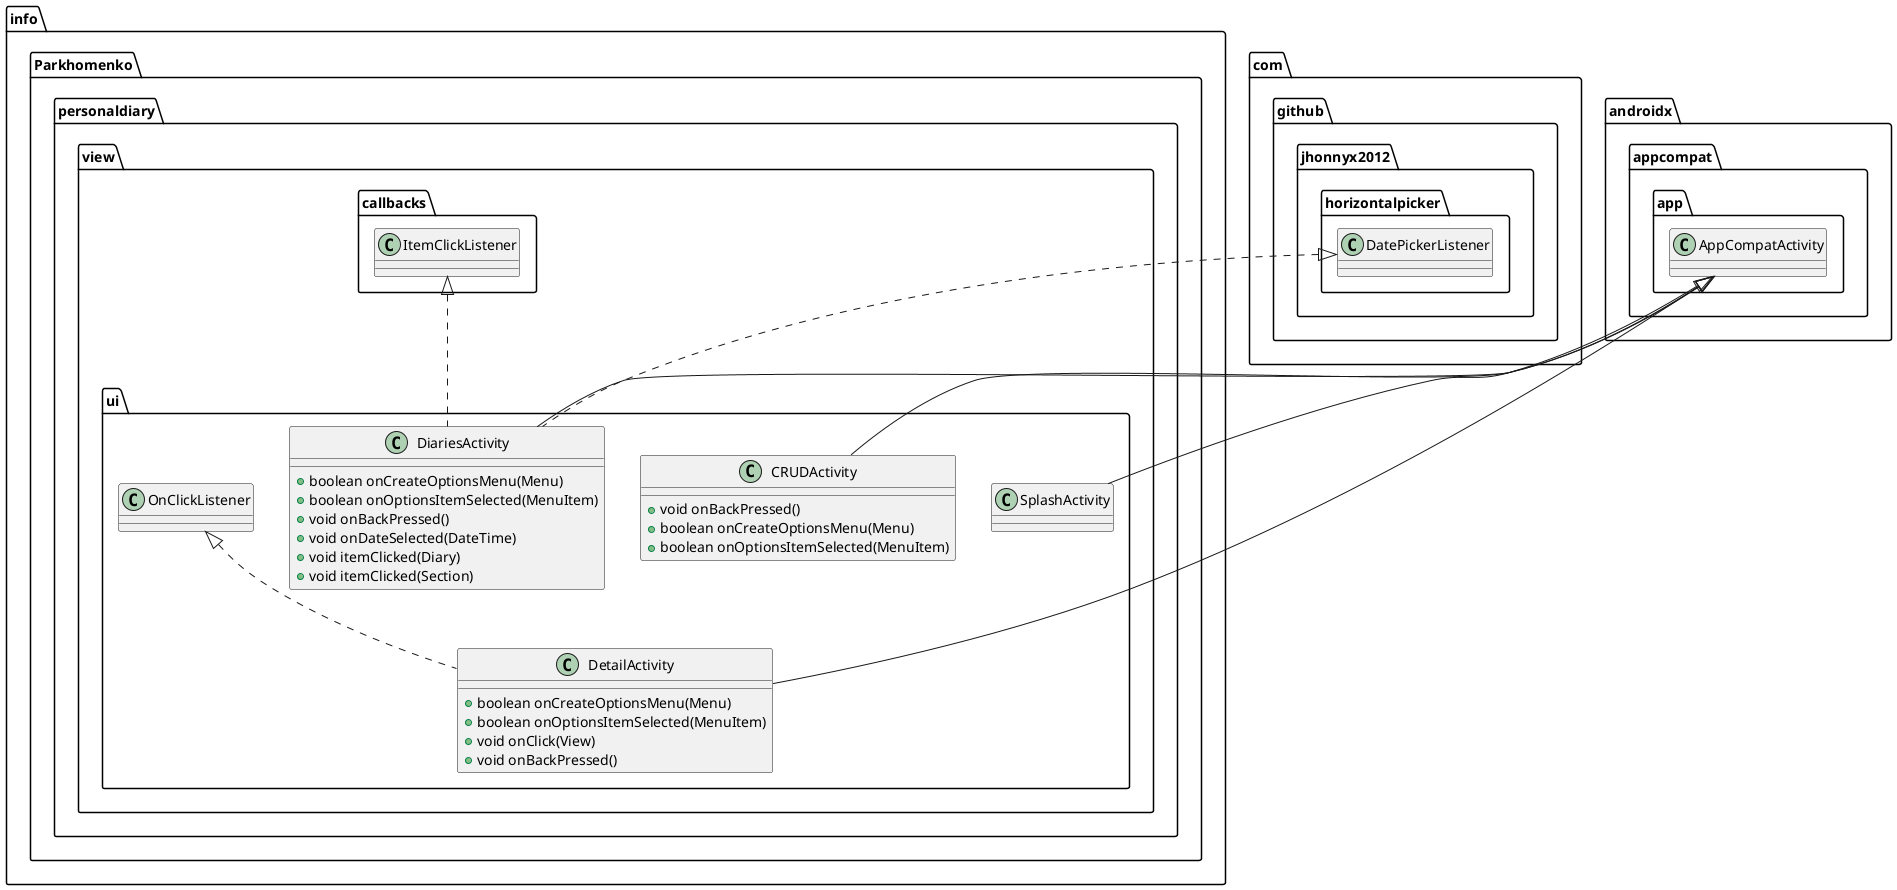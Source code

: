 @startuml
class info.Parkhomenko.personaldiary.view.ui.SplashActivity {
}
class info.Parkhomenko.personaldiary.view.ui.DetailActivity {
+ boolean onCreateOptionsMenu(Menu)
+ boolean onOptionsItemSelected(MenuItem)
+ void onClick(View)
+ void onBackPressed()
}
class info.Parkhomenko.personaldiary.view.ui.DiariesActivity {
+ boolean onCreateOptionsMenu(Menu)
+ boolean onOptionsItemSelected(MenuItem)
+ void onBackPressed()
+ void onDateSelected(DateTime)
+ void itemClicked(Diary)
+ void itemClicked(Section)
}
class info.Parkhomenko.personaldiary.view.ui.CRUDActivity {
+ void onBackPressed()
+ boolean onCreateOptionsMenu(Menu)
+ boolean onOptionsItemSelected(MenuItem)
}


androidx.appcompat.app.AppCompatActivity <|-- info.Parkhomenko.personaldiary.view.ui.SplashActivity
info.Parkhomenko.personaldiary.view.ui.OnClickListener <|.. info.Parkhomenko.personaldiary.view.ui.DetailActivity
androidx.appcompat.app.AppCompatActivity <|-- info.Parkhomenko.personaldiary.view.ui.DetailActivity
com.github.jhonnyx2012.horizontalpicker.DatePickerListener <|.. info.Parkhomenko.personaldiary.view.ui.DiariesActivity
info.Parkhomenko.personaldiary.view.callbacks.ItemClickListener <|.. info.Parkhomenko.personaldiary.view.ui.DiariesActivity
androidx.appcompat.app.AppCompatActivity <|-- info.Parkhomenko.personaldiary.view.ui.DiariesActivity
androidx.appcompat.app.AppCompatActivity <|-- info.Parkhomenko.personaldiary.view.ui.CRUDActivity
@enduml